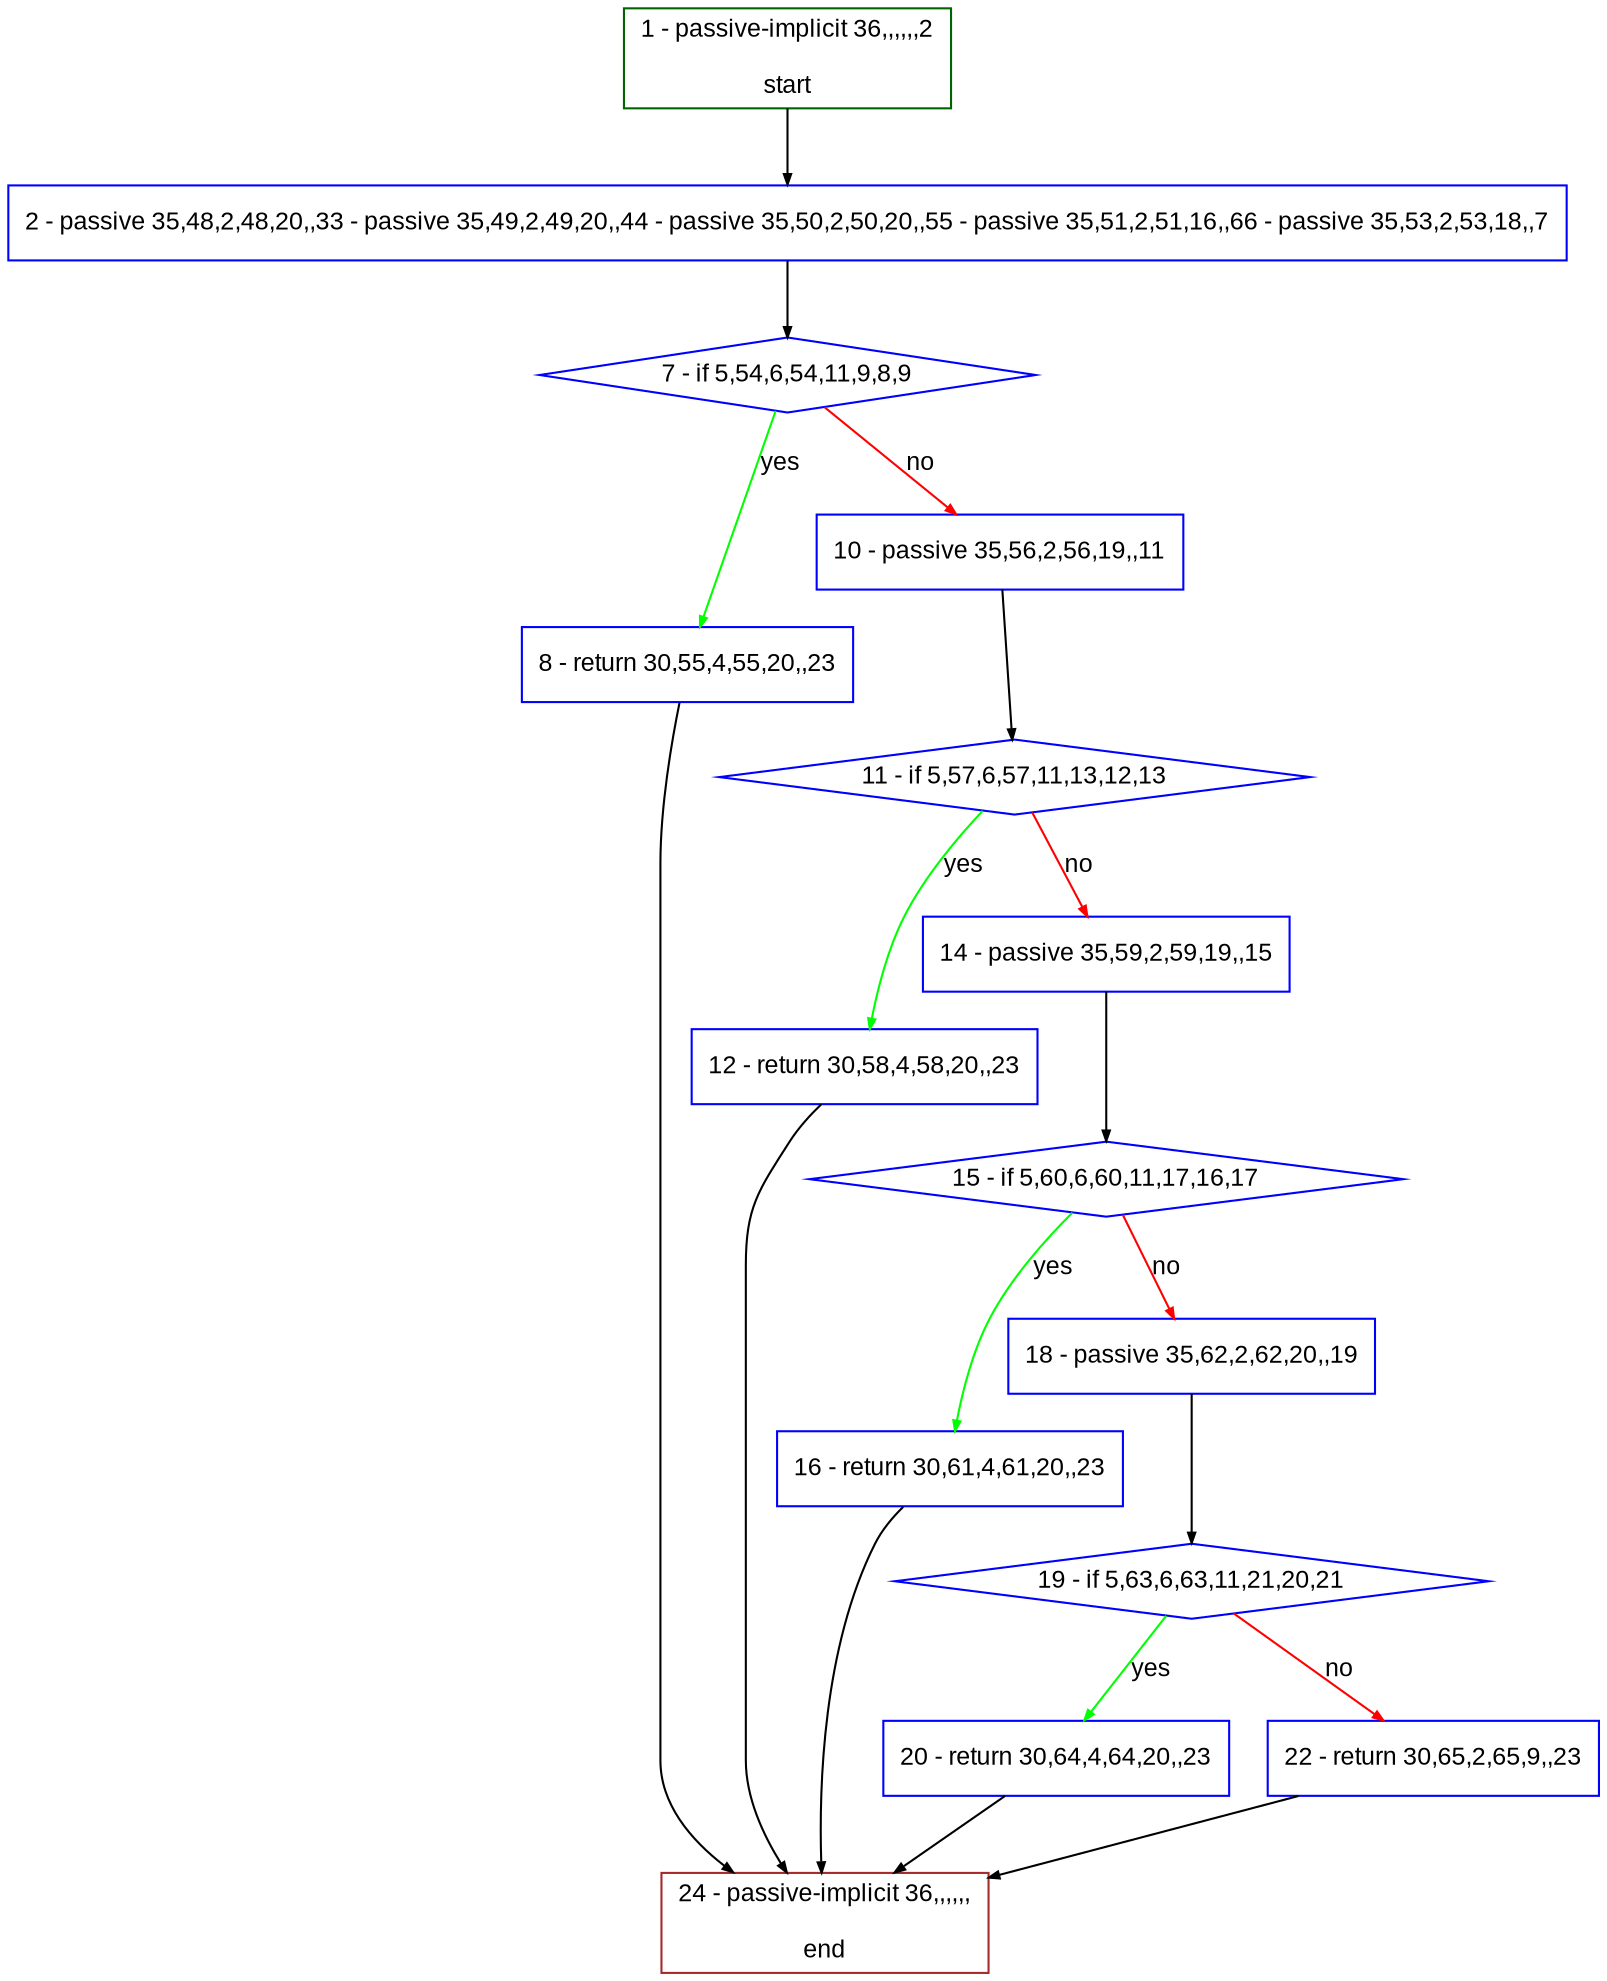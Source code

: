 digraph "" {
  graph [bgcolor="white", fillcolor="#FFFFCC", pack="true", packmode="clust", fontname="Arial", label="", fontsize="12", compound="true", style="rounded,filled"];
  node [node_initialized="no", fillcolor="white", fontname="Arial", label="", color="grey", fontsize="12", fixedsize="false", compound="true", shape="rectangle", style="filled"];
  edge [arrowtail="none", lhead="", fontcolor="black", fontname="Arial", label="", color="black", fontsize="12", arrowhead="normal", arrowsize="0.5", compound="true", ltail="", dir="forward"];
  __N1 [fillcolor="#ffffff", label="2 - passive 35,48,2,48,20,,33 - passive 35,49,2,49,20,,44 - passive 35,50,2,50,20,,55 - passive 35,51,2,51,16,,66 - passive 35,53,2,53,18,,7", color="#0000ff", shape="box", style="filled"];
  __N2 [fillcolor="#ffffff", label="1 - passive-implicit 36,,,,,,2\n\nstart", color="#006400", shape="box", style="filled"];
  __N3 [fillcolor="#ffffff", label="7 - if 5,54,6,54,11,9,8,9", color="#0000ff", shape="diamond", style="filled"];
  __N4 [fillcolor="#ffffff", label="8 - return 30,55,4,55,20,,23", color="#0000ff", shape="box", style="filled"];
  __N5 [fillcolor="#ffffff", label="10 - passive 35,56,2,56,19,,11", color="#0000ff", shape="box", style="filled"];
  __N6 [fillcolor="#ffffff", label="24 - passive-implicit 36,,,,,,\n\nend", color="#a52a2a", shape="box", style="filled"];
  __N7 [fillcolor="#ffffff", label="11 - if 5,57,6,57,11,13,12,13", color="#0000ff", shape="diamond", style="filled"];
  __N8 [fillcolor="#ffffff", label="12 - return 30,58,4,58,20,,23", color="#0000ff", shape="box", style="filled"];
  __N9 [fillcolor="#ffffff", label="14 - passive 35,59,2,59,19,,15", color="#0000ff", shape="box", style="filled"];
  __N10 [fillcolor="#ffffff", label="15 - if 5,60,6,60,11,17,16,17", color="#0000ff", shape="diamond", style="filled"];
  __N11 [fillcolor="#ffffff", label="16 - return 30,61,4,61,20,,23", color="#0000ff", shape="box", style="filled"];
  __N12 [fillcolor="#ffffff", label="18 - passive 35,62,2,62,20,,19", color="#0000ff", shape="box", style="filled"];
  __N13 [fillcolor="#ffffff", label="19 - if 5,63,6,63,11,21,20,21", color="#0000ff", shape="diamond", style="filled"];
  __N14 [fillcolor="#ffffff", label="20 - return 30,64,4,64,20,,23", color="#0000ff", shape="box", style="filled"];
  __N15 [fillcolor="#ffffff", label="22 - return 30,65,2,65,9,,23", color="#0000ff", shape="box", style="filled"];
  __N2 -> __N1 [arrowtail="none", color="#000000", label="", arrowhead="normal", dir="forward"];
  __N1 -> __N3 [arrowtail="none", color="#000000", label="", arrowhead="normal", dir="forward"];
  __N3 -> __N4 [arrowtail="none", color="#00ff00", label="yes", arrowhead="normal", dir="forward"];
  __N3 -> __N5 [arrowtail="none", color="#ff0000", label="no", arrowhead="normal", dir="forward"];
  __N4 -> __N6 [arrowtail="none", color="#000000", label="", arrowhead="normal", dir="forward"];
  __N5 -> __N7 [arrowtail="none", color="#000000", label="", arrowhead="normal", dir="forward"];
  __N7 -> __N8 [arrowtail="none", color="#00ff00", label="yes", arrowhead="normal", dir="forward"];
  __N7 -> __N9 [arrowtail="none", color="#ff0000", label="no", arrowhead="normal", dir="forward"];
  __N8 -> __N6 [arrowtail="none", color="#000000", label="", arrowhead="normal", dir="forward"];
  __N9 -> __N10 [arrowtail="none", color="#000000", label="", arrowhead="normal", dir="forward"];
  __N10 -> __N11 [arrowtail="none", color="#00ff00", label="yes", arrowhead="normal", dir="forward"];
  __N10 -> __N12 [arrowtail="none", color="#ff0000", label="no", arrowhead="normal", dir="forward"];
  __N11 -> __N6 [arrowtail="none", color="#000000", label="", arrowhead="normal", dir="forward"];
  __N12 -> __N13 [arrowtail="none", color="#000000", label="", arrowhead="normal", dir="forward"];
  __N13 -> __N14 [arrowtail="none", color="#00ff00", label="yes", arrowhead="normal", dir="forward"];
  __N13 -> __N15 [arrowtail="none", color="#ff0000", label="no", arrowhead="normal", dir="forward"];
  __N14 -> __N6 [arrowtail="none", color="#000000", label="", arrowhead="normal", dir="forward"];
  __N15 -> __N6 [arrowtail="none", color="#000000", label="", arrowhead="normal", dir="forward"];
}
